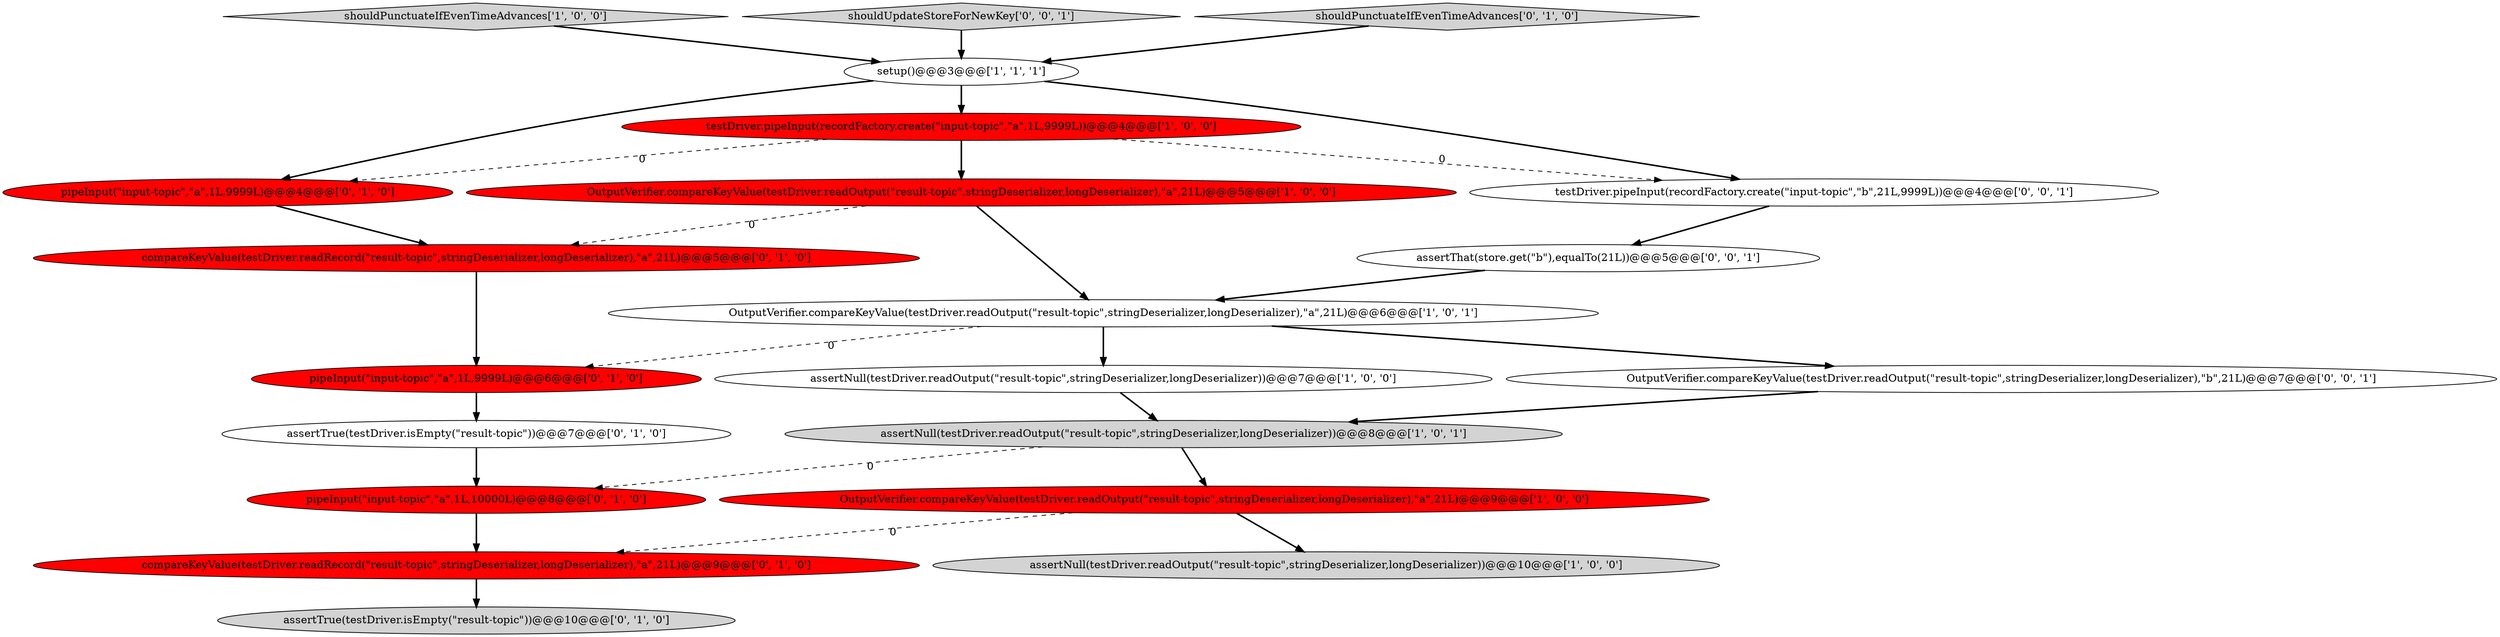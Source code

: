 digraph {
7 [style = filled, label = "assertNull(testDriver.readOutput(\"result-topic\",stringDeserializer,longDeserializer))@@@8@@@['1', '0', '1']", fillcolor = lightgray, shape = ellipse image = "AAA0AAABBB1BBB"];
11 [style = filled, label = "compareKeyValue(testDriver.readRecord(\"result-topic\",stringDeserializer,longDeserializer),\"a\",21L)@@@9@@@['0', '1', '0']", fillcolor = red, shape = ellipse image = "AAA1AAABBB2BBB"];
19 [style = filled, label = "OutputVerifier.compareKeyValue(testDriver.readOutput(\"result-topic\",stringDeserializer,longDeserializer),\"b\",21L)@@@7@@@['0', '0', '1']", fillcolor = white, shape = ellipse image = "AAA0AAABBB3BBB"];
6 [style = filled, label = "assertNull(testDriver.readOutput(\"result-topic\",stringDeserializer,longDeserializer))@@@10@@@['1', '0', '0']", fillcolor = lightgray, shape = ellipse image = "AAA0AAABBB1BBB"];
4 [style = filled, label = "setup()@@@3@@@['1', '1', '1']", fillcolor = white, shape = ellipse image = "AAA0AAABBB1BBB"];
3 [style = filled, label = "shouldPunctuateIfEvenTimeAdvances['1', '0', '0']", fillcolor = lightgray, shape = diamond image = "AAA0AAABBB1BBB"];
5 [style = filled, label = "testDriver.pipeInput(recordFactory.create(\"input-topic\",\"a\",1L,9999L))@@@4@@@['1', '0', '0']", fillcolor = red, shape = ellipse image = "AAA1AAABBB1BBB"];
1 [style = filled, label = "OutputVerifier.compareKeyValue(testDriver.readOutput(\"result-topic\",stringDeserializer,longDeserializer),\"a\",21L)@@@6@@@['1', '0', '1']", fillcolor = white, shape = ellipse image = "AAA0AAABBB1BBB"];
10 [style = filled, label = "compareKeyValue(testDriver.readRecord(\"result-topic\",stringDeserializer,longDeserializer),\"a\",21L)@@@5@@@['0', '1', '0']", fillcolor = red, shape = ellipse image = "AAA1AAABBB2BBB"];
9 [style = filled, label = "pipeInput(\"input-topic\",\"a\",1L,9999L)@@@4@@@['0', '1', '0']", fillcolor = red, shape = ellipse image = "AAA1AAABBB2BBB"];
18 [style = filled, label = "shouldUpdateStoreForNewKey['0', '0', '1']", fillcolor = lightgray, shape = diamond image = "AAA0AAABBB3BBB"];
8 [style = filled, label = "assertNull(testDriver.readOutput(\"result-topic\",stringDeserializer,longDeserializer))@@@7@@@['1', '0', '0']", fillcolor = white, shape = ellipse image = "AAA0AAABBB1BBB"];
15 [style = filled, label = "shouldPunctuateIfEvenTimeAdvances['0', '1', '0']", fillcolor = lightgray, shape = diamond image = "AAA0AAABBB2BBB"];
17 [style = filled, label = "assertThat(store.get(\"b\"),equalTo(21L))@@@5@@@['0', '0', '1']", fillcolor = white, shape = ellipse image = "AAA0AAABBB3BBB"];
14 [style = filled, label = "pipeInput(\"input-topic\",\"a\",1L,9999L)@@@6@@@['0', '1', '0']", fillcolor = red, shape = ellipse image = "AAA1AAABBB2BBB"];
12 [style = filled, label = "assertTrue(testDriver.isEmpty(\"result-topic\"))@@@7@@@['0', '1', '0']", fillcolor = white, shape = ellipse image = "AAA0AAABBB2BBB"];
0 [style = filled, label = "OutputVerifier.compareKeyValue(testDriver.readOutput(\"result-topic\",stringDeserializer,longDeserializer),\"a\",21L)@@@5@@@['1', '0', '0']", fillcolor = red, shape = ellipse image = "AAA1AAABBB1BBB"];
20 [style = filled, label = "testDriver.pipeInput(recordFactory.create(\"input-topic\",\"b\",21L,9999L))@@@4@@@['0', '0', '1']", fillcolor = white, shape = ellipse image = "AAA0AAABBB3BBB"];
13 [style = filled, label = "pipeInput(\"input-topic\",\"a\",1L,10000L)@@@8@@@['0', '1', '0']", fillcolor = red, shape = ellipse image = "AAA1AAABBB2BBB"];
2 [style = filled, label = "OutputVerifier.compareKeyValue(testDriver.readOutput(\"result-topic\",stringDeserializer,longDeserializer),\"a\",21L)@@@9@@@['1', '0', '0']", fillcolor = red, shape = ellipse image = "AAA1AAABBB1BBB"];
16 [style = filled, label = "assertTrue(testDriver.isEmpty(\"result-topic\"))@@@10@@@['0', '1', '0']", fillcolor = lightgray, shape = ellipse image = "AAA0AAABBB2BBB"];
4->9 [style = bold, label=""];
11->16 [style = bold, label=""];
20->17 [style = bold, label=""];
1->8 [style = bold, label=""];
17->1 [style = bold, label=""];
1->14 [style = dashed, label="0"];
10->14 [style = bold, label=""];
2->6 [style = bold, label=""];
5->9 [style = dashed, label="0"];
9->10 [style = bold, label=""];
3->4 [style = bold, label=""];
13->11 [style = bold, label=""];
0->10 [style = dashed, label="0"];
8->7 [style = bold, label=""];
5->20 [style = dashed, label="0"];
12->13 [style = bold, label=""];
18->4 [style = bold, label=""];
5->0 [style = bold, label=""];
7->2 [style = bold, label=""];
0->1 [style = bold, label=""];
14->12 [style = bold, label=""];
4->20 [style = bold, label=""];
15->4 [style = bold, label=""];
7->13 [style = dashed, label="0"];
2->11 [style = dashed, label="0"];
1->19 [style = bold, label=""];
4->5 [style = bold, label=""];
19->7 [style = bold, label=""];
}
